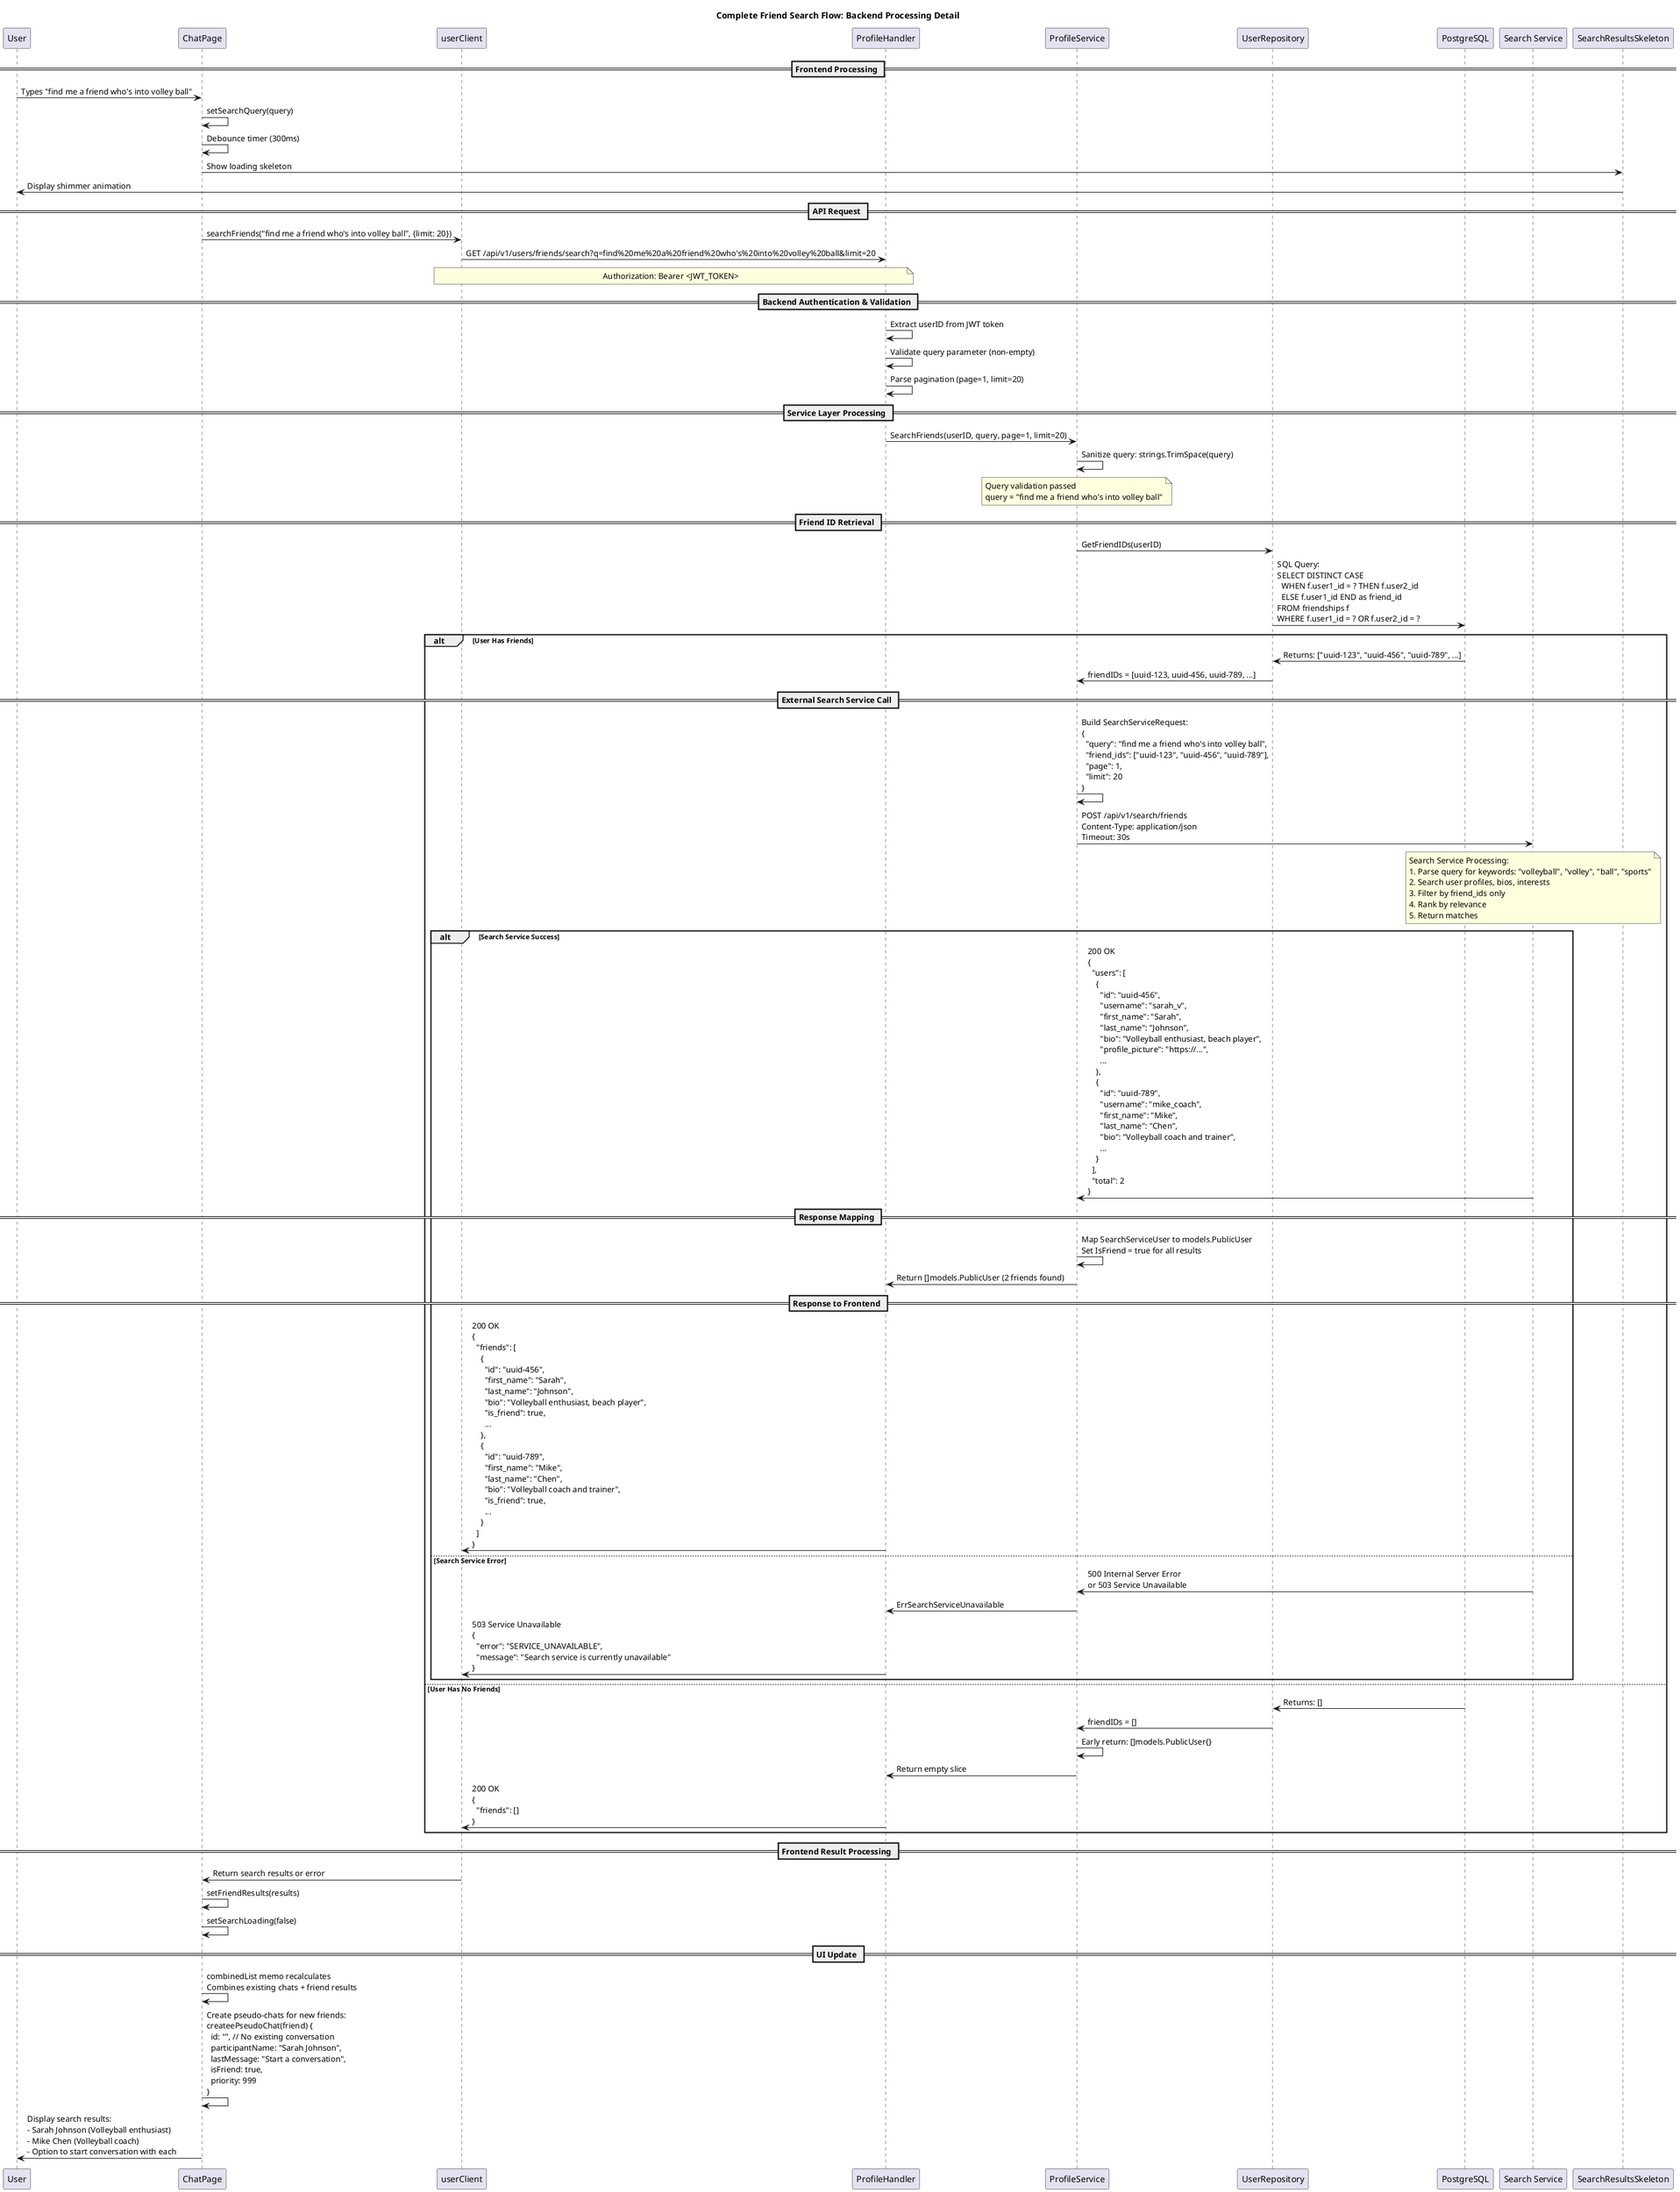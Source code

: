 @startuml Complete Friend Search Flow - "find me a friend who's into volley ball"

title Complete Friend Search Flow: Backend Processing Detail
participant "User" as User
participant "ChatPage" as ChatPage  
participant "userClient" as UserClient
participant "ProfileHandler" as Handler
participant "ProfileService" as Service
participant "UserRepository" as Repository
participant "PostgreSQL" as DB
participant "Search Service" as SearchSvc
participant "SearchResultsSkeleton" as Skeleton

== Frontend Processing ==
User -> ChatPage: Types "find me a friend who's into volley ball"
ChatPage -> ChatPage: setSearchQuery(query)
ChatPage -> ChatPage: Debounce timer (300ms)
ChatPage -> Skeleton: Show loading skeleton
Skeleton -> User: Display shimmer animation

== API Request ==
ChatPage -> UserClient: searchFriends("find me a friend who's into volley ball", {limit: 20})
UserClient -> Handler: GET /api/v1/users/friends/search?q=find%20me%20a%20friend%20who's%20into%20volley%20ball&limit=20
note over UserClient, Handler: Authorization: Bearer <JWT_TOKEN>

== Backend Authentication & Validation ==
Handler -> Handler: Extract userID from JWT token
Handler -> Handler: Validate query parameter (non-empty)
Handler -> Handler: Parse pagination (page=1, limit=20)

== Service Layer Processing ==
Handler -> Service: SearchFriends(userID, query, page=1, limit=20)
Service -> Service: Sanitize query: strings.TrimSpace(query)

note over Service: Query validation passed\nquery = "find me a friend who's into volley ball"

== Friend ID Retrieval ==
Service -> Repository: GetFriendIDs(userID)
Repository -> DB: SQL Query:\nSELECT DISTINCT CASE\n  WHEN f.user1_id = ? THEN f.user2_id\n  ELSE f.user1_id END as friend_id\nFROM friendships f\nWHERE f.user1_id = ? OR f.user2_id = ?

alt User Has Friends
    DB -> Repository: Returns: ["uuid-123", "uuid-456", "uuid-789", ...]
    Repository -> Service: friendIDs = [uuid-123, uuid-456, uuid-789, ...]
    
    == External Search Service Call ==
    Service -> Service: Build SearchServiceRequest:\n{\n  "query": "find me a friend who's into volley ball",\n  "friend_ids": ["uuid-123", "uuid-456", "uuid-789"],\n  "page": 1,\n  "limit": 20\n}
    
    Service -> SearchSvc: POST /api/v1/search/friends\nContent-Type: application/json\nTimeout: 30s
    
    note over SearchSvc: Search Service Processing:\n1. Parse query for keywords: "volleyball", "volley", "ball", "sports"\n2. Search user profiles, bios, interests\n3. Filter by friend_ids only\n4. Rank by relevance\n5. Return matches
    
    alt Search Service Success
        SearchSvc -> Service: 200 OK\n{\n  "users": [\n    {\n      "id": "uuid-456",\n      "username": "sarah_v",\n      "first_name": "Sarah",\n      "last_name": "Johnson", \n      "bio": "Volleyball enthusiast, beach player",\n      "profile_picture": "https://...",\n      ...\n    },\n    {\n      "id": "uuid-789",\n      "username": "mike_coach",\n      "first_name": "Mike",\n      "last_name": "Chen",\n      "bio": "Volleyball coach and trainer",\n      ...\n    }\n  ],\n  "total": 2\n}
        
        == Response Mapping ==
        Service -> Service: Map SearchServiceUser to models.PublicUser\nSet IsFriend = true for all results
        Service -> Handler: Return []models.PublicUser (2 friends found)
        
        == Response to Frontend ==
        Handler -> UserClient: 200 OK\n{\n  "friends": [\n    {\n      "id": "uuid-456",\n      "first_name": "Sarah",\n      "last_name": "Johnson",\n      "bio": "Volleyball enthusiast, beach player",\n      "is_friend": true,\n      ...\n    },\n    {\n      "id": "uuid-789", \n      "first_name": "Mike",\n      "last_name": "Chen",\n      "bio": "Volleyball coach and trainer",\n      "is_friend": true,\n      ...\n    }\n  ]\n}
        
    else Search Service Error
        SearchSvc -> Service: 500 Internal Server Error\nor 503 Service Unavailable
        Service -> Handler: ErrSearchServiceUnavailable
        Handler -> UserClient: 503 Service Unavailable\n{\n  "error": "SERVICE_UNAVAILABLE",\n  "message": "Search service is currently unavailable"\n}
    end
    
else User Has No Friends  
    DB -> Repository: Returns: []
    Repository -> Service: friendIDs = []
    Service -> Service: Early return: []models.PublicUser{}
    Service -> Handler: Return empty slice
    Handler -> UserClient: 200 OK\n{\n  "friends": []\n}
end

== Frontend Result Processing ==
UserClient -> ChatPage: Return search results or error
ChatPage -> ChatPage: setFriendResults(results)
ChatPage -> ChatPage: setSearchLoading(false)

== UI Update ==
ChatPage -> ChatPage: combinedList memo recalculates\nCombines existing chats + friend results
ChatPage -> ChatPage: Create pseudo-chats for new friends:\ncreateePseudoChat(friend) {\n  id: "", // No existing conversation\n  participantName: "Sarah Johnson",\n  lastMessage: "Start a conversation",\n  isFriend: true,\n  priority: 999\n}

ChatPage -> User: Display search results:\n- Sarah Johnson (Volleyball enthusiast)\n- Mike Chen (Volleyball coach)\n- Option to start conversation with each

@enduml
